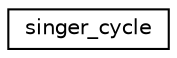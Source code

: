 digraph "Graphical Class Hierarchy"
{
  edge [fontname="Helvetica",fontsize="10",labelfontname="Helvetica",labelfontsize="10"];
  node [fontname="Helvetica",fontsize="10",shape=record];
  rankdir="LR";
  Node0 [label="singer_cycle",height=0.2,width=0.4,color="black", fillcolor="white", style="filled",URL="$d8/d13/classsinger__cycle.html"];
}
